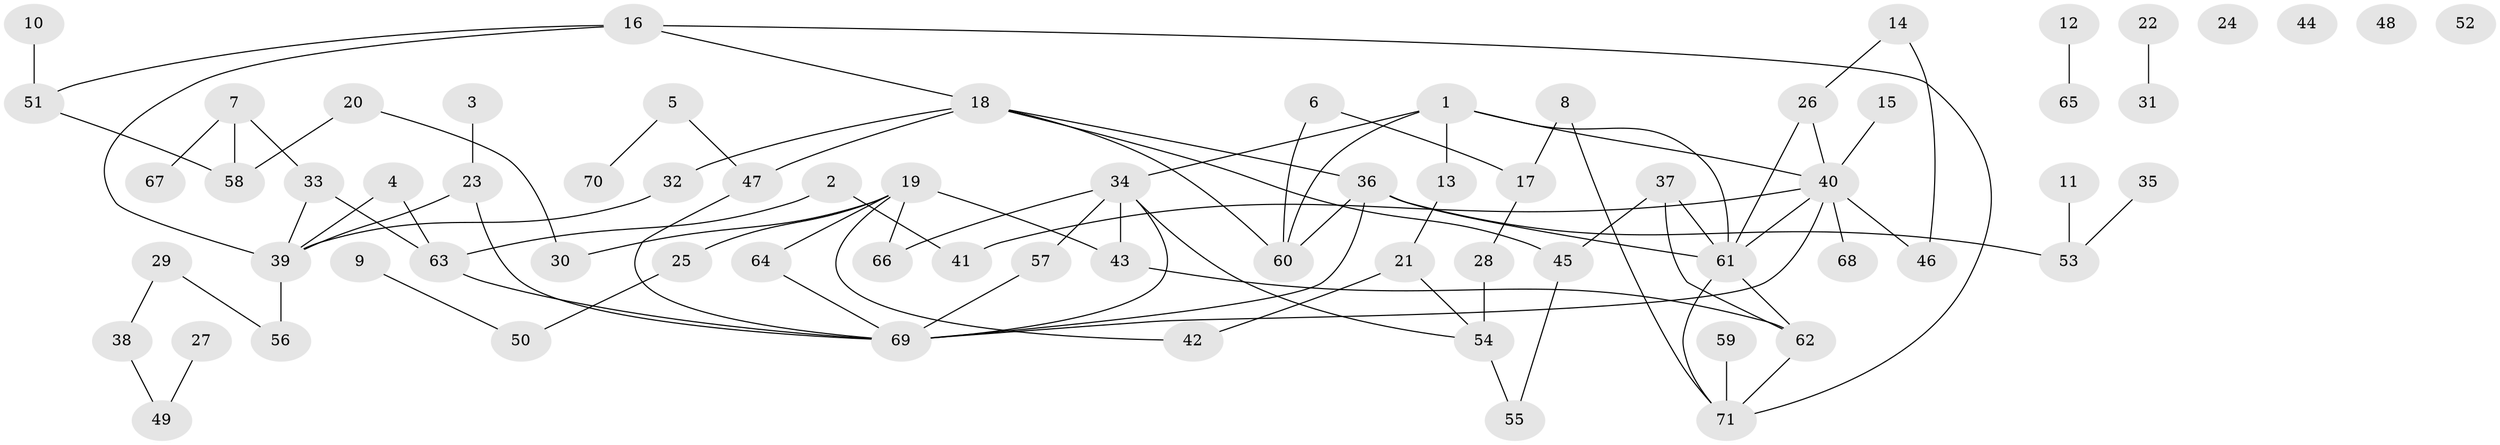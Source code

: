 // Generated by graph-tools (version 1.1) at 2025/13/03/09/25 04:13:08]
// undirected, 71 vertices, 92 edges
graph export_dot {
graph [start="1"]
  node [color=gray90,style=filled];
  1;
  2;
  3;
  4;
  5;
  6;
  7;
  8;
  9;
  10;
  11;
  12;
  13;
  14;
  15;
  16;
  17;
  18;
  19;
  20;
  21;
  22;
  23;
  24;
  25;
  26;
  27;
  28;
  29;
  30;
  31;
  32;
  33;
  34;
  35;
  36;
  37;
  38;
  39;
  40;
  41;
  42;
  43;
  44;
  45;
  46;
  47;
  48;
  49;
  50;
  51;
  52;
  53;
  54;
  55;
  56;
  57;
  58;
  59;
  60;
  61;
  62;
  63;
  64;
  65;
  66;
  67;
  68;
  69;
  70;
  71;
  1 -- 13;
  1 -- 34;
  1 -- 40;
  1 -- 60;
  1 -- 61;
  2 -- 41;
  2 -- 63;
  3 -- 23;
  4 -- 39;
  4 -- 63;
  5 -- 47;
  5 -- 70;
  6 -- 17;
  6 -- 60;
  7 -- 33;
  7 -- 58;
  7 -- 67;
  8 -- 17;
  8 -- 71;
  9 -- 50;
  10 -- 51;
  11 -- 53;
  12 -- 65;
  13 -- 21;
  14 -- 26;
  14 -- 46;
  15 -- 40;
  16 -- 18;
  16 -- 39;
  16 -- 51;
  16 -- 71;
  17 -- 28;
  18 -- 32;
  18 -- 36;
  18 -- 45;
  18 -- 47;
  18 -- 60;
  19 -- 25;
  19 -- 30;
  19 -- 42;
  19 -- 43;
  19 -- 64;
  19 -- 66;
  20 -- 30;
  20 -- 58;
  21 -- 42;
  21 -- 54;
  22 -- 31;
  23 -- 39;
  23 -- 69;
  25 -- 50;
  26 -- 40;
  26 -- 61;
  27 -- 49;
  28 -- 54;
  29 -- 38;
  29 -- 56;
  32 -- 39;
  33 -- 39;
  33 -- 63;
  34 -- 43;
  34 -- 54;
  34 -- 57;
  34 -- 66;
  34 -- 69;
  35 -- 53;
  36 -- 53;
  36 -- 60;
  36 -- 61;
  36 -- 69;
  37 -- 45;
  37 -- 61;
  37 -- 62;
  38 -- 49;
  39 -- 56;
  40 -- 41;
  40 -- 46;
  40 -- 61;
  40 -- 68;
  40 -- 69;
  43 -- 62;
  45 -- 55;
  47 -- 69;
  51 -- 58;
  54 -- 55;
  57 -- 69;
  59 -- 71;
  61 -- 62;
  61 -- 71;
  62 -- 71;
  63 -- 69;
  64 -- 69;
}
